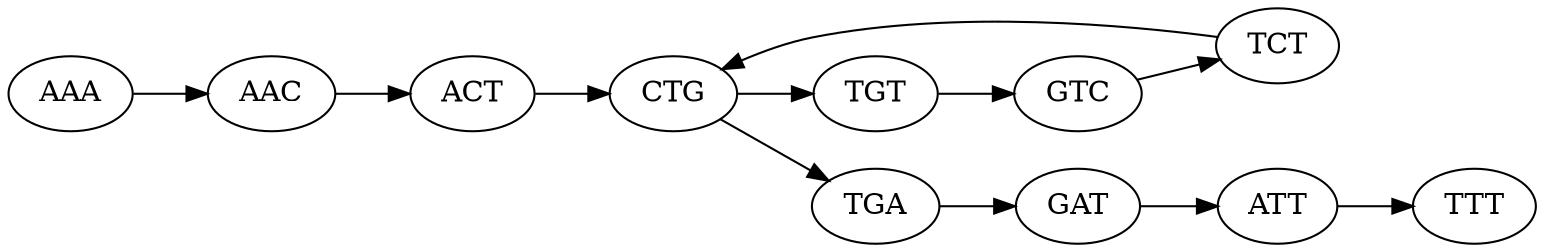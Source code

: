 digraph repeat {
rankdir = LR
AAA -> AAC -> ACT -> CTG -> TGT -> GTC -> TCT -> CTG -> TGA -> GAT -> ATT -> TTT
}
